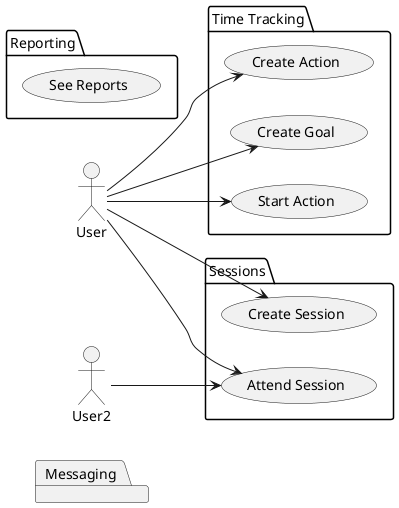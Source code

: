 @startuml Use-Case NoCrastinate

left to right direction

skinparam Shadowing false
skinparam Monochrome true
skinparam PackageFontStyle Rectangle

actor "User" as user
actor "User2" as user2

package "Time Tracking" {
    usecase "Create Action" as CreateAction
    usecase "Create Goal" as CreateGoal
    usecase "Start Action" as StartAction
}

package "Sessions" {
    usecase "Create Session" as CreateSession
    usecase "Attend Session" as AttendSession
}

package "Messaging" {

}
package "Reporting" {
    usecase "See Reports" as Report

}

user --> CreateAction
user --> CreateGoal
user --> StartAction
user --> CreateSession
user --> AttendSession


user2 --> AttendSession

@enduml